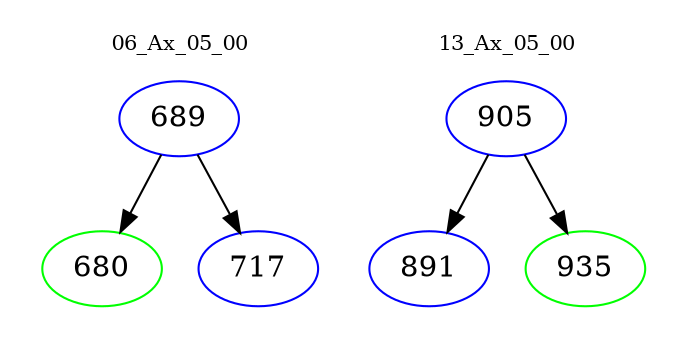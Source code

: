 digraph{
subgraph cluster_0 {
color = white
label = "06_Ax_05_00";
fontsize=10;
T0_689 [label="689", color="blue"]
T0_689 -> T0_680 [color="black"]
T0_680 [label="680", color="green"]
T0_689 -> T0_717 [color="black"]
T0_717 [label="717", color="blue"]
}
subgraph cluster_1 {
color = white
label = "13_Ax_05_00";
fontsize=10;
T1_905 [label="905", color="blue"]
T1_905 -> T1_891 [color="black"]
T1_891 [label="891", color="blue"]
T1_905 -> T1_935 [color="black"]
T1_935 [label="935", color="green"]
}
}
